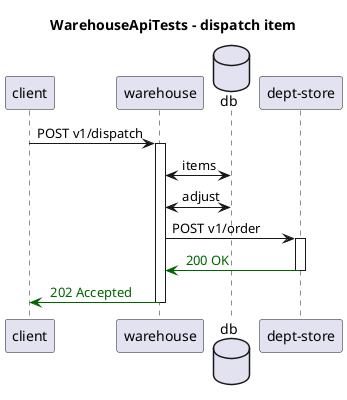 @startuml
title WarehouseApiTests - dispatch item
participant "client"
participant "warehouse"
database "db"
participant "dept-store"
"client" -> "warehouse": POST v1/dispatch
activate "warehouse"
"warehouse" <-> "db": items
"warehouse" <-> "db": adjust
"warehouse" -> "dept-store": POST v1/order
activate "dept-store"

"dept-store" -[#DarkGreen]> "warehouse": <color:DarkGreen> 200 OK
deactivate "dept-store"
"warehouse" -[#DarkGreen]> "client": <color:DarkGreen> 202 Accepted
deactivate "warehouse"
@enduml